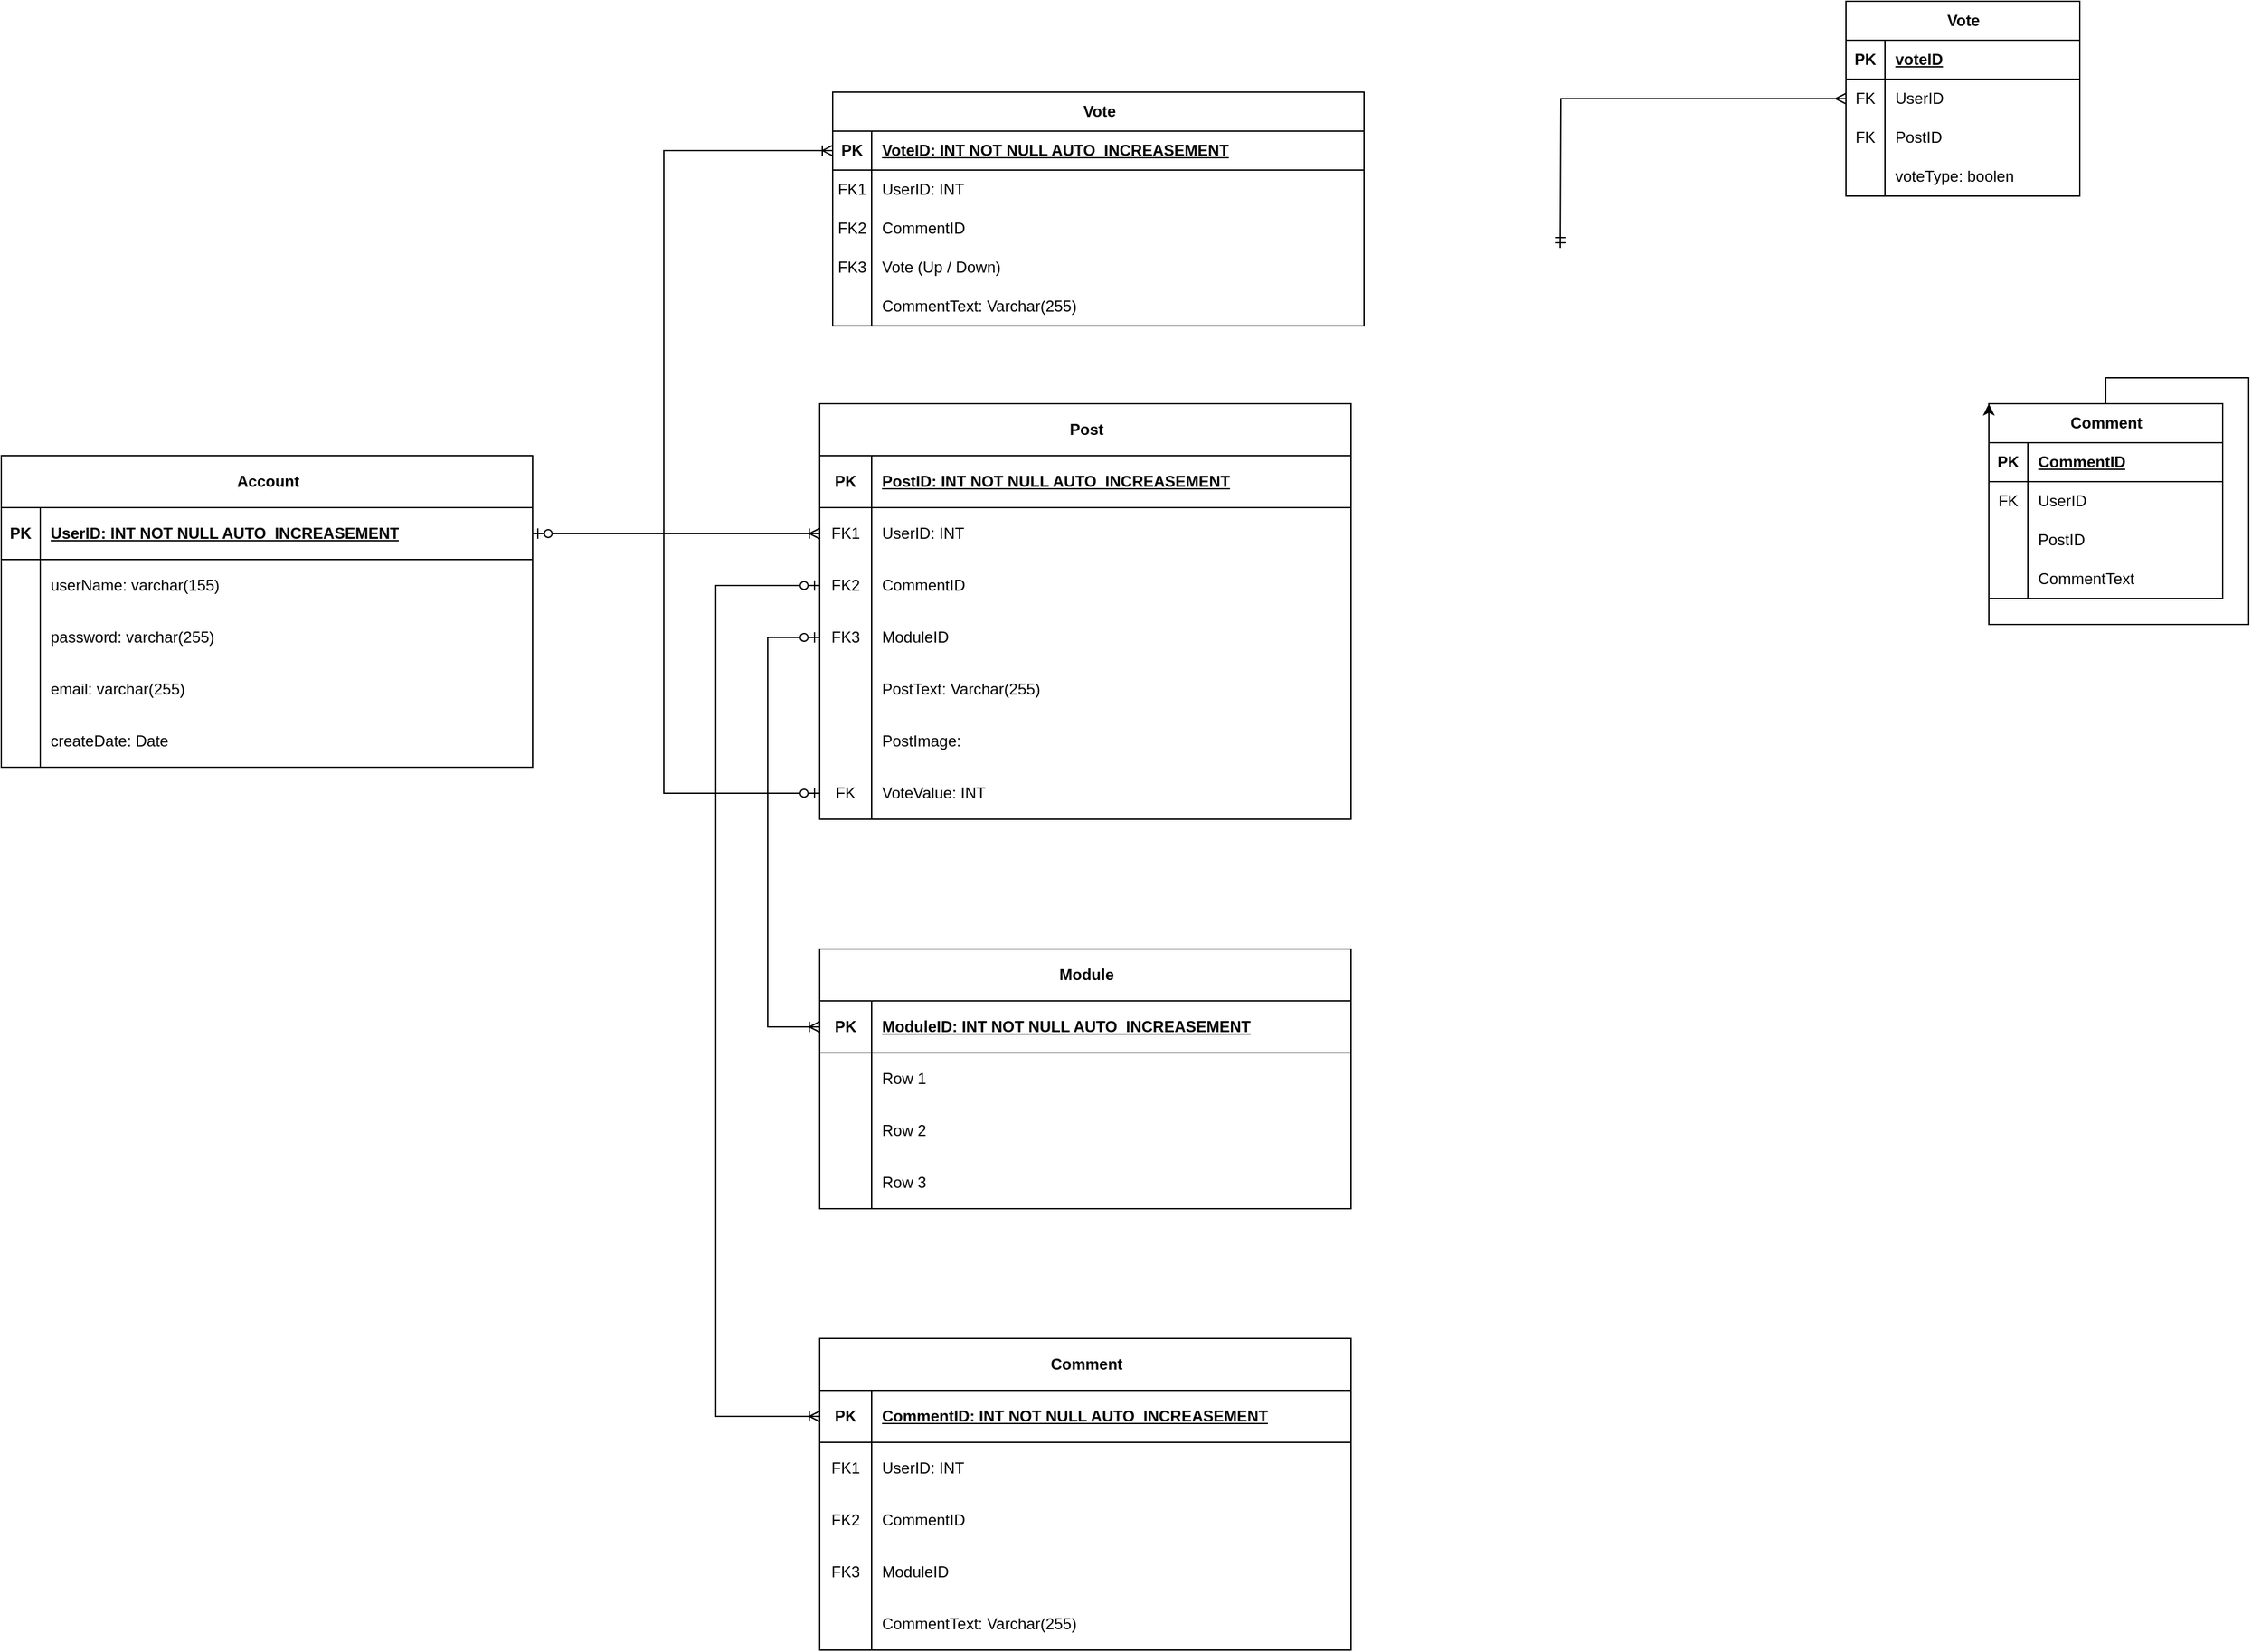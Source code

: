 <mxfile version="24.2.5" type="device">
  <diagram name="Page-1" id="0Kyx1ewyQAwjJVm6u-y_">
    <mxGraphModel dx="3163" dy="931" grid="1" gridSize="10" guides="1" tooltips="1" connect="1" arrows="1" fold="1" page="1" pageScale="1" pageWidth="827" pageHeight="1169" math="0" shadow="0">
      <root>
        <mxCell id="0" />
        <mxCell id="1" parent="0" />
        <mxCell id="4VFEQGJrhaXYCuiOVNq0-54" value="Comment" style="shape=table;startSize=30;container=1;collapsible=1;childLayout=tableLayout;fixedRows=1;rowLines=0;fontStyle=1;align=center;resizeLast=1;html=1;" parent="1" vertex="1">
          <mxGeometry x="620" y="400" width="180" height="150" as="geometry" />
        </mxCell>
        <mxCell id="4VFEQGJrhaXYCuiOVNq0-55" value="" style="shape=tableRow;horizontal=0;startSize=0;swimlaneHead=0;swimlaneBody=0;fillColor=none;collapsible=0;dropTarget=0;points=[[0,0.5],[1,0.5]];portConstraint=eastwest;top=0;left=0;right=0;bottom=1;" parent="4VFEQGJrhaXYCuiOVNq0-54" vertex="1">
          <mxGeometry y="30" width="180" height="30" as="geometry" />
        </mxCell>
        <mxCell id="4VFEQGJrhaXYCuiOVNq0-56" value="PK" style="shape=partialRectangle;connectable=0;fillColor=none;top=0;left=0;bottom=0;right=0;fontStyle=1;overflow=hidden;whiteSpace=wrap;html=1;" parent="4VFEQGJrhaXYCuiOVNq0-55" vertex="1">
          <mxGeometry width="30" height="30" as="geometry">
            <mxRectangle width="30" height="30" as="alternateBounds" />
          </mxGeometry>
        </mxCell>
        <mxCell id="4VFEQGJrhaXYCuiOVNq0-57" value="CommentID" style="shape=partialRectangle;connectable=0;fillColor=none;top=0;left=0;bottom=0;right=0;align=left;spacingLeft=6;fontStyle=5;overflow=hidden;whiteSpace=wrap;html=1;" parent="4VFEQGJrhaXYCuiOVNq0-55" vertex="1">
          <mxGeometry x="30" width="150" height="30" as="geometry">
            <mxRectangle width="150" height="30" as="alternateBounds" />
          </mxGeometry>
        </mxCell>
        <mxCell id="4VFEQGJrhaXYCuiOVNq0-58" value="" style="shape=tableRow;horizontal=0;startSize=0;swimlaneHead=0;swimlaneBody=0;fillColor=none;collapsible=0;dropTarget=0;points=[[0,0.5],[1,0.5]];portConstraint=eastwest;top=0;left=0;right=0;bottom=0;" parent="4VFEQGJrhaXYCuiOVNq0-54" vertex="1">
          <mxGeometry y="60" width="180" height="30" as="geometry" />
        </mxCell>
        <mxCell id="4VFEQGJrhaXYCuiOVNq0-59" value="FK" style="shape=partialRectangle;connectable=0;fillColor=none;top=0;left=0;bottom=0;right=0;editable=1;overflow=hidden;whiteSpace=wrap;html=1;" parent="4VFEQGJrhaXYCuiOVNq0-58" vertex="1">
          <mxGeometry width="30" height="30" as="geometry">
            <mxRectangle width="30" height="30" as="alternateBounds" />
          </mxGeometry>
        </mxCell>
        <mxCell id="4VFEQGJrhaXYCuiOVNq0-60" value="UserID" style="shape=partialRectangle;connectable=0;fillColor=none;top=0;left=0;bottom=0;right=0;align=left;spacingLeft=6;overflow=hidden;whiteSpace=wrap;html=1;" parent="4VFEQGJrhaXYCuiOVNq0-58" vertex="1">
          <mxGeometry x="30" width="150" height="30" as="geometry">
            <mxRectangle width="150" height="30" as="alternateBounds" />
          </mxGeometry>
        </mxCell>
        <mxCell id="4VFEQGJrhaXYCuiOVNq0-61" value="" style="shape=tableRow;horizontal=0;startSize=0;swimlaneHead=0;swimlaneBody=0;fillColor=none;collapsible=0;dropTarget=0;points=[[0,0.5],[1,0.5]];portConstraint=eastwest;top=0;left=0;right=0;bottom=0;" parent="4VFEQGJrhaXYCuiOVNq0-54" vertex="1">
          <mxGeometry y="90" width="180" height="30" as="geometry" />
        </mxCell>
        <mxCell id="4VFEQGJrhaXYCuiOVNq0-62" value="" style="shape=partialRectangle;connectable=0;fillColor=none;top=0;left=0;bottom=0;right=0;editable=1;overflow=hidden;whiteSpace=wrap;html=1;" parent="4VFEQGJrhaXYCuiOVNq0-61" vertex="1">
          <mxGeometry width="30" height="30" as="geometry">
            <mxRectangle width="30" height="30" as="alternateBounds" />
          </mxGeometry>
        </mxCell>
        <mxCell id="4VFEQGJrhaXYCuiOVNq0-63" value="PostID" style="shape=partialRectangle;connectable=0;fillColor=none;top=0;left=0;bottom=0;right=0;align=left;spacingLeft=6;overflow=hidden;whiteSpace=wrap;html=1;" parent="4VFEQGJrhaXYCuiOVNq0-61" vertex="1">
          <mxGeometry x="30" width="150" height="30" as="geometry">
            <mxRectangle width="150" height="30" as="alternateBounds" />
          </mxGeometry>
        </mxCell>
        <mxCell id="4VFEQGJrhaXYCuiOVNq0-93" value="" style="shape=tableRow;horizontal=0;startSize=0;swimlaneHead=0;swimlaneBody=0;fillColor=none;collapsible=0;dropTarget=0;points=[[0,0.5],[1,0.5]];portConstraint=eastwest;top=0;left=0;right=0;bottom=0;" parent="4VFEQGJrhaXYCuiOVNq0-54" vertex="1">
          <mxGeometry y="120" width="180" height="30" as="geometry" />
        </mxCell>
        <mxCell id="4VFEQGJrhaXYCuiOVNq0-94" value="" style="shape=partialRectangle;connectable=0;fillColor=none;top=0;left=0;bottom=0;right=0;editable=1;overflow=hidden;whiteSpace=wrap;html=1;" parent="4VFEQGJrhaXYCuiOVNq0-93" vertex="1">
          <mxGeometry width="30" height="30" as="geometry">
            <mxRectangle width="30" height="30" as="alternateBounds" />
          </mxGeometry>
        </mxCell>
        <mxCell id="4VFEQGJrhaXYCuiOVNq0-95" value="CommentText" style="shape=partialRectangle;connectable=0;fillColor=none;top=0;left=0;bottom=0;right=0;align=left;spacingLeft=6;overflow=hidden;whiteSpace=wrap;html=1;" parent="4VFEQGJrhaXYCuiOVNq0-93" vertex="1">
          <mxGeometry x="30" width="150" height="30" as="geometry">
            <mxRectangle width="150" height="30" as="alternateBounds" />
          </mxGeometry>
        </mxCell>
        <mxCell id="4VFEQGJrhaXYCuiOVNq0-66" value="Vote" style="shape=table;startSize=30;container=1;collapsible=1;childLayout=tableLayout;fixedRows=1;rowLines=0;fontStyle=1;align=center;resizeLast=1;html=1;" parent="1" vertex="1">
          <mxGeometry x="510" y="90" width="180" height="150" as="geometry" />
        </mxCell>
        <mxCell id="4VFEQGJrhaXYCuiOVNq0-67" value="" style="shape=tableRow;horizontal=0;startSize=0;swimlaneHead=0;swimlaneBody=0;fillColor=none;collapsible=0;dropTarget=0;points=[[0,0.5],[1,0.5]];portConstraint=eastwest;top=0;left=0;right=0;bottom=1;" parent="4VFEQGJrhaXYCuiOVNq0-66" vertex="1">
          <mxGeometry y="30" width="180" height="30" as="geometry" />
        </mxCell>
        <mxCell id="4VFEQGJrhaXYCuiOVNq0-68" value="PK" style="shape=partialRectangle;connectable=0;fillColor=none;top=0;left=0;bottom=0;right=0;fontStyle=1;overflow=hidden;whiteSpace=wrap;html=1;" parent="4VFEQGJrhaXYCuiOVNq0-67" vertex="1">
          <mxGeometry width="30" height="30" as="geometry">
            <mxRectangle width="30" height="30" as="alternateBounds" />
          </mxGeometry>
        </mxCell>
        <mxCell id="4VFEQGJrhaXYCuiOVNq0-69" value="voteID" style="shape=partialRectangle;connectable=0;fillColor=none;top=0;left=0;bottom=0;right=0;align=left;spacingLeft=6;fontStyle=5;overflow=hidden;whiteSpace=wrap;html=1;" parent="4VFEQGJrhaXYCuiOVNq0-67" vertex="1">
          <mxGeometry x="30" width="150" height="30" as="geometry">
            <mxRectangle width="150" height="30" as="alternateBounds" />
          </mxGeometry>
        </mxCell>
        <mxCell id="4VFEQGJrhaXYCuiOVNq0-70" value="" style="shape=tableRow;horizontal=0;startSize=0;swimlaneHead=0;swimlaneBody=0;fillColor=none;collapsible=0;dropTarget=0;points=[[0,0.5],[1,0.5]];portConstraint=eastwest;top=0;left=0;right=0;bottom=0;" parent="4VFEQGJrhaXYCuiOVNq0-66" vertex="1">
          <mxGeometry y="60" width="180" height="30" as="geometry" />
        </mxCell>
        <mxCell id="4VFEQGJrhaXYCuiOVNq0-71" value="FK" style="shape=partialRectangle;connectable=0;fillColor=none;top=0;left=0;bottom=0;right=0;editable=1;overflow=hidden;whiteSpace=wrap;html=1;" parent="4VFEQGJrhaXYCuiOVNq0-70" vertex="1">
          <mxGeometry width="30" height="30" as="geometry">
            <mxRectangle width="30" height="30" as="alternateBounds" />
          </mxGeometry>
        </mxCell>
        <mxCell id="4VFEQGJrhaXYCuiOVNq0-72" value="UserID" style="shape=partialRectangle;connectable=0;fillColor=none;top=0;left=0;bottom=0;right=0;align=left;spacingLeft=6;overflow=hidden;whiteSpace=wrap;html=1;" parent="4VFEQGJrhaXYCuiOVNq0-70" vertex="1">
          <mxGeometry x="30" width="150" height="30" as="geometry">
            <mxRectangle width="150" height="30" as="alternateBounds" />
          </mxGeometry>
        </mxCell>
        <mxCell id="4VFEQGJrhaXYCuiOVNq0-73" value="" style="shape=tableRow;horizontal=0;startSize=0;swimlaneHead=0;swimlaneBody=0;fillColor=none;collapsible=0;dropTarget=0;points=[[0,0.5],[1,0.5]];portConstraint=eastwest;top=0;left=0;right=0;bottom=0;" parent="4VFEQGJrhaXYCuiOVNq0-66" vertex="1">
          <mxGeometry y="90" width="180" height="30" as="geometry" />
        </mxCell>
        <mxCell id="4VFEQGJrhaXYCuiOVNq0-74" value="FK" style="shape=partialRectangle;connectable=0;fillColor=none;top=0;left=0;bottom=0;right=0;editable=1;overflow=hidden;whiteSpace=wrap;html=1;" parent="4VFEQGJrhaXYCuiOVNq0-73" vertex="1">
          <mxGeometry width="30" height="30" as="geometry">
            <mxRectangle width="30" height="30" as="alternateBounds" />
          </mxGeometry>
        </mxCell>
        <mxCell id="4VFEQGJrhaXYCuiOVNq0-75" value="PostID" style="shape=partialRectangle;connectable=0;fillColor=none;top=0;left=0;bottom=0;right=0;align=left;spacingLeft=6;overflow=hidden;whiteSpace=wrap;html=1;" parent="4VFEQGJrhaXYCuiOVNq0-73" vertex="1">
          <mxGeometry x="30" width="150" height="30" as="geometry">
            <mxRectangle width="150" height="30" as="alternateBounds" />
          </mxGeometry>
        </mxCell>
        <mxCell id="4VFEQGJrhaXYCuiOVNq0-76" value="" style="shape=tableRow;horizontal=0;startSize=0;swimlaneHead=0;swimlaneBody=0;fillColor=none;collapsible=0;dropTarget=0;points=[[0,0.5],[1,0.5]];portConstraint=eastwest;top=0;left=0;right=0;bottom=0;" parent="4VFEQGJrhaXYCuiOVNq0-66" vertex="1">
          <mxGeometry y="120" width="180" height="30" as="geometry" />
        </mxCell>
        <mxCell id="4VFEQGJrhaXYCuiOVNq0-77" value="" style="shape=partialRectangle;connectable=0;fillColor=none;top=0;left=0;bottom=0;right=0;editable=1;overflow=hidden;whiteSpace=wrap;html=1;" parent="4VFEQGJrhaXYCuiOVNq0-76" vertex="1">
          <mxGeometry width="30" height="30" as="geometry">
            <mxRectangle width="30" height="30" as="alternateBounds" />
          </mxGeometry>
        </mxCell>
        <mxCell id="4VFEQGJrhaXYCuiOVNq0-78" value="voteType: boolen" style="shape=partialRectangle;connectable=0;fillColor=none;top=0;left=0;bottom=0;right=0;align=left;spacingLeft=6;overflow=hidden;whiteSpace=wrap;html=1;" parent="4VFEQGJrhaXYCuiOVNq0-76" vertex="1">
          <mxGeometry x="30" width="150" height="30" as="geometry">
            <mxRectangle width="150" height="30" as="alternateBounds" />
          </mxGeometry>
        </mxCell>
        <mxCell id="4VFEQGJrhaXYCuiOVNq0-80" value="" style="endArrow=ERmandOne;html=1;rounded=0;edgeStyle=orthogonalEdgeStyle;exitX=0;exitY=0.5;exitDx=0;exitDy=0;endFill=0;startFill=0;startArrow=ERmany;" parent="1" source="4VFEQGJrhaXYCuiOVNq0-70" edge="1">
          <mxGeometry width="50" height="50" relative="1" as="geometry">
            <mxPoint x="310" y="475" as="sourcePoint" />
            <mxPoint x="290" y="280" as="targetPoint" />
          </mxGeometry>
        </mxCell>
        <mxCell id="4VFEQGJrhaXYCuiOVNq0-120" value="Module" style="shape=table;startSize=40;container=1;collapsible=1;childLayout=tableLayout;fixedRows=1;rowLines=0;fontStyle=1;align=center;resizeLast=1;html=1;" parent="1" vertex="1">
          <mxGeometry x="-280" y="820" width="409" height="200" as="geometry" />
        </mxCell>
        <mxCell id="4VFEQGJrhaXYCuiOVNq0-121" value="" style="shape=tableRow;horizontal=0;startSize=0;swimlaneHead=0;swimlaneBody=0;fillColor=none;collapsible=0;dropTarget=0;points=[[0,0.5],[1,0.5]];portConstraint=eastwest;top=0;left=0;right=0;bottom=1;" parent="4VFEQGJrhaXYCuiOVNq0-120" vertex="1">
          <mxGeometry y="40" width="409" height="40" as="geometry" />
        </mxCell>
        <mxCell id="4VFEQGJrhaXYCuiOVNq0-122" value="PK" style="shape=partialRectangle;connectable=0;fillColor=none;top=0;left=0;bottom=0;right=0;fontStyle=1;overflow=hidden;whiteSpace=wrap;html=1;" parent="4VFEQGJrhaXYCuiOVNq0-121" vertex="1">
          <mxGeometry width="40" height="40" as="geometry">
            <mxRectangle width="40" height="40" as="alternateBounds" />
          </mxGeometry>
        </mxCell>
        <mxCell id="4VFEQGJrhaXYCuiOVNq0-123" value="ModuleID: INT NOT NULL AUTO_INCREASEMENT" style="shape=partialRectangle;connectable=0;fillColor=none;top=0;left=0;bottom=0;right=0;align=left;spacingLeft=6;fontStyle=5;overflow=hidden;whiteSpace=wrap;html=1;" parent="4VFEQGJrhaXYCuiOVNq0-121" vertex="1">
          <mxGeometry x="40" width="369" height="40" as="geometry">
            <mxRectangle width="369" height="40" as="alternateBounds" />
          </mxGeometry>
        </mxCell>
        <mxCell id="4VFEQGJrhaXYCuiOVNq0-124" value="" style="shape=tableRow;horizontal=0;startSize=0;swimlaneHead=0;swimlaneBody=0;fillColor=none;collapsible=0;dropTarget=0;points=[[0,0.5],[1,0.5]];portConstraint=eastwest;top=0;left=0;right=0;bottom=0;" parent="4VFEQGJrhaXYCuiOVNq0-120" vertex="1">
          <mxGeometry y="80" width="409" height="40" as="geometry" />
        </mxCell>
        <mxCell id="4VFEQGJrhaXYCuiOVNq0-125" value="" style="shape=partialRectangle;connectable=0;fillColor=none;top=0;left=0;bottom=0;right=0;editable=1;overflow=hidden;whiteSpace=wrap;html=1;" parent="4VFEQGJrhaXYCuiOVNq0-124" vertex="1">
          <mxGeometry width="40" height="40" as="geometry">
            <mxRectangle width="40" height="40" as="alternateBounds" />
          </mxGeometry>
        </mxCell>
        <mxCell id="4VFEQGJrhaXYCuiOVNq0-126" value="Row 1" style="shape=partialRectangle;connectable=0;fillColor=none;top=0;left=0;bottom=0;right=0;align=left;spacingLeft=6;overflow=hidden;whiteSpace=wrap;html=1;" parent="4VFEQGJrhaXYCuiOVNq0-124" vertex="1">
          <mxGeometry x="40" width="369" height="40" as="geometry">
            <mxRectangle width="369" height="40" as="alternateBounds" />
          </mxGeometry>
        </mxCell>
        <mxCell id="4VFEQGJrhaXYCuiOVNq0-127" value="" style="shape=tableRow;horizontal=0;startSize=0;swimlaneHead=0;swimlaneBody=0;fillColor=none;collapsible=0;dropTarget=0;points=[[0,0.5],[1,0.5]];portConstraint=eastwest;top=0;left=0;right=0;bottom=0;" parent="4VFEQGJrhaXYCuiOVNq0-120" vertex="1">
          <mxGeometry y="120" width="409" height="40" as="geometry" />
        </mxCell>
        <mxCell id="4VFEQGJrhaXYCuiOVNq0-128" value="" style="shape=partialRectangle;connectable=0;fillColor=none;top=0;left=0;bottom=0;right=0;editable=1;overflow=hidden;whiteSpace=wrap;html=1;" parent="4VFEQGJrhaXYCuiOVNq0-127" vertex="1">
          <mxGeometry width="40" height="40" as="geometry">
            <mxRectangle width="40" height="40" as="alternateBounds" />
          </mxGeometry>
        </mxCell>
        <mxCell id="4VFEQGJrhaXYCuiOVNq0-129" value="Row 2" style="shape=partialRectangle;connectable=0;fillColor=none;top=0;left=0;bottom=0;right=0;align=left;spacingLeft=6;overflow=hidden;whiteSpace=wrap;html=1;" parent="4VFEQGJrhaXYCuiOVNq0-127" vertex="1">
          <mxGeometry x="40" width="369" height="40" as="geometry">
            <mxRectangle width="369" height="40" as="alternateBounds" />
          </mxGeometry>
        </mxCell>
        <mxCell id="4VFEQGJrhaXYCuiOVNq0-130" value="" style="shape=tableRow;horizontal=0;startSize=0;swimlaneHead=0;swimlaneBody=0;fillColor=none;collapsible=0;dropTarget=0;points=[[0,0.5],[1,0.5]];portConstraint=eastwest;top=0;left=0;right=0;bottom=0;" parent="4VFEQGJrhaXYCuiOVNq0-120" vertex="1">
          <mxGeometry y="160" width="409" height="40" as="geometry" />
        </mxCell>
        <mxCell id="4VFEQGJrhaXYCuiOVNq0-131" value="" style="shape=partialRectangle;connectable=0;fillColor=none;top=0;left=0;bottom=0;right=0;editable=1;overflow=hidden;whiteSpace=wrap;html=1;" parent="4VFEQGJrhaXYCuiOVNq0-130" vertex="1">
          <mxGeometry width="40" height="40" as="geometry">
            <mxRectangle width="40" height="40" as="alternateBounds" />
          </mxGeometry>
        </mxCell>
        <mxCell id="4VFEQGJrhaXYCuiOVNq0-132" value="Row 3" style="shape=partialRectangle;connectable=0;fillColor=none;top=0;left=0;bottom=0;right=0;align=left;spacingLeft=6;overflow=hidden;whiteSpace=wrap;html=1;" parent="4VFEQGJrhaXYCuiOVNq0-130" vertex="1">
          <mxGeometry x="40" width="369" height="40" as="geometry">
            <mxRectangle width="369" height="40" as="alternateBounds" />
          </mxGeometry>
        </mxCell>
        <mxCell id="4VFEQGJrhaXYCuiOVNq0-134" value="Account" style="shape=table;startSize=40;container=1;collapsible=1;childLayout=tableLayout;fixedRows=1;rowLines=0;fontStyle=1;align=center;resizeLast=1;html=1;" parent="1" vertex="1">
          <mxGeometry x="-910" y="440" width="409" height="240" as="geometry" />
        </mxCell>
        <mxCell id="4VFEQGJrhaXYCuiOVNq0-135" value="" style="shape=tableRow;horizontal=0;startSize=0;swimlaneHead=0;swimlaneBody=0;fillColor=none;collapsible=0;dropTarget=0;points=[[0,0.5],[1,0.5]];portConstraint=eastwest;top=0;left=0;right=0;bottom=1;" parent="4VFEQGJrhaXYCuiOVNq0-134" vertex="1">
          <mxGeometry y="40" width="409" height="40" as="geometry" />
        </mxCell>
        <mxCell id="4VFEQGJrhaXYCuiOVNq0-136" value="PK" style="shape=partialRectangle;connectable=0;fillColor=none;top=0;left=0;bottom=0;right=0;fontStyle=1;overflow=hidden;whiteSpace=wrap;html=1;" parent="4VFEQGJrhaXYCuiOVNq0-135" vertex="1">
          <mxGeometry width="30" height="40" as="geometry">
            <mxRectangle width="30" height="40" as="alternateBounds" />
          </mxGeometry>
        </mxCell>
        <mxCell id="4VFEQGJrhaXYCuiOVNq0-137" value="UserID: INT NOT NULL AUTO_INCREASEMENT" style="shape=partialRectangle;connectable=0;fillColor=none;top=0;left=0;bottom=0;right=0;align=left;spacingLeft=6;fontStyle=5;overflow=hidden;whiteSpace=wrap;html=1;" parent="4VFEQGJrhaXYCuiOVNq0-135" vertex="1">
          <mxGeometry x="30" width="379" height="40" as="geometry">
            <mxRectangle width="379" height="40" as="alternateBounds" />
          </mxGeometry>
        </mxCell>
        <mxCell id="4VFEQGJrhaXYCuiOVNq0-138" value="" style="shape=tableRow;horizontal=0;startSize=0;swimlaneHead=0;swimlaneBody=0;fillColor=none;collapsible=0;dropTarget=0;points=[[0,0.5],[1,0.5]];portConstraint=eastwest;top=0;left=0;right=0;bottom=0;" parent="4VFEQGJrhaXYCuiOVNq0-134" vertex="1">
          <mxGeometry y="80" width="409" height="40" as="geometry" />
        </mxCell>
        <mxCell id="4VFEQGJrhaXYCuiOVNq0-139" value="" style="shape=partialRectangle;connectable=0;fillColor=none;top=0;left=0;bottom=0;right=0;editable=1;overflow=hidden;whiteSpace=wrap;html=1;" parent="4VFEQGJrhaXYCuiOVNq0-138" vertex="1">
          <mxGeometry width="30" height="40" as="geometry">
            <mxRectangle width="30" height="40" as="alternateBounds" />
          </mxGeometry>
        </mxCell>
        <mxCell id="4VFEQGJrhaXYCuiOVNq0-140" value="userName: varchar(155)" style="shape=partialRectangle;connectable=0;fillColor=none;top=0;left=0;bottom=0;right=0;align=left;spacingLeft=6;overflow=hidden;whiteSpace=wrap;html=1;" parent="4VFEQGJrhaXYCuiOVNq0-138" vertex="1">
          <mxGeometry x="30" width="379" height="40" as="geometry">
            <mxRectangle width="379" height="40" as="alternateBounds" />
          </mxGeometry>
        </mxCell>
        <mxCell id="4VFEQGJrhaXYCuiOVNq0-141" value="" style="shape=tableRow;horizontal=0;startSize=0;swimlaneHead=0;swimlaneBody=0;fillColor=none;collapsible=0;dropTarget=0;points=[[0,0.5],[1,0.5]];portConstraint=eastwest;top=0;left=0;right=0;bottom=0;" parent="4VFEQGJrhaXYCuiOVNq0-134" vertex="1">
          <mxGeometry y="120" width="409" height="40" as="geometry" />
        </mxCell>
        <mxCell id="4VFEQGJrhaXYCuiOVNq0-142" value="" style="shape=partialRectangle;connectable=0;fillColor=none;top=0;left=0;bottom=0;right=0;editable=1;overflow=hidden;whiteSpace=wrap;html=1;" parent="4VFEQGJrhaXYCuiOVNq0-141" vertex="1">
          <mxGeometry width="30" height="40" as="geometry">
            <mxRectangle width="30" height="40" as="alternateBounds" />
          </mxGeometry>
        </mxCell>
        <mxCell id="4VFEQGJrhaXYCuiOVNq0-143" value="password: varchar(255)" style="shape=partialRectangle;connectable=0;fillColor=none;top=0;left=0;bottom=0;right=0;align=left;spacingLeft=6;overflow=hidden;whiteSpace=wrap;html=1;" parent="4VFEQGJrhaXYCuiOVNq0-141" vertex="1">
          <mxGeometry x="30" width="379" height="40" as="geometry">
            <mxRectangle width="379" height="40" as="alternateBounds" />
          </mxGeometry>
        </mxCell>
        <mxCell id="4VFEQGJrhaXYCuiOVNq0-144" value="" style="shape=tableRow;horizontal=0;startSize=0;swimlaneHead=0;swimlaneBody=0;fillColor=none;collapsible=0;dropTarget=0;points=[[0,0.5],[1,0.5]];portConstraint=eastwest;top=0;left=0;right=0;bottom=0;" parent="4VFEQGJrhaXYCuiOVNq0-134" vertex="1">
          <mxGeometry y="160" width="409" height="40" as="geometry" />
        </mxCell>
        <mxCell id="4VFEQGJrhaXYCuiOVNq0-145" value="" style="shape=partialRectangle;connectable=0;fillColor=none;top=0;left=0;bottom=0;right=0;editable=1;overflow=hidden;whiteSpace=wrap;html=1;" parent="4VFEQGJrhaXYCuiOVNq0-144" vertex="1">
          <mxGeometry width="30" height="40" as="geometry">
            <mxRectangle width="30" height="40" as="alternateBounds" />
          </mxGeometry>
        </mxCell>
        <mxCell id="4VFEQGJrhaXYCuiOVNq0-146" value="email: varchar(255)" style="shape=partialRectangle;connectable=0;fillColor=none;top=0;left=0;bottom=0;right=0;align=left;spacingLeft=6;overflow=hidden;whiteSpace=wrap;html=1;" parent="4VFEQGJrhaXYCuiOVNq0-144" vertex="1">
          <mxGeometry x="30" width="379" height="40" as="geometry">
            <mxRectangle width="379" height="40" as="alternateBounds" />
          </mxGeometry>
        </mxCell>
        <mxCell id="4VFEQGJrhaXYCuiOVNq0-147" value="" style="shape=tableRow;horizontal=0;startSize=0;swimlaneHead=0;swimlaneBody=0;fillColor=none;collapsible=0;dropTarget=0;points=[[0,0.5],[1,0.5]];portConstraint=eastwest;top=0;left=0;right=0;bottom=0;" parent="4VFEQGJrhaXYCuiOVNq0-134" vertex="1">
          <mxGeometry y="200" width="409" height="40" as="geometry" />
        </mxCell>
        <mxCell id="4VFEQGJrhaXYCuiOVNq0-148" value="" style="shape=partialRectangle;connectable=0;fillColor=none;top=0;left=0;bottom=0;right=0;editable=1;overflow=hidden;whiteSpace=wrap;html=1;" parent="4VFEQGJrhaXYCuiOVNq0-147" vertex="1">
          <mxGeometry width="30" height="40" as="geometry">
            <mxRectangle width="30" height="40" as="alternateBounds" />
          </mxGeometry>
        </mxCell>
        <mxCell id="4VFEQGJrhaXYCuiOVNq0-149" value="createDate: Date" style="shape=partialRectangle;connectable=0;fillColor=none;top=0;left=0;bottom=0;right=0;align=left;spacingLeft=6;overflow=hidden;whiteSpace=wrap;html=1;" parent="4VFEQGJrhaXYCuiOVNq0-147" vertex="1">
          <mxGeometry x="30" width="379" height="40" as="geometry">
            <mxRectangle width="379" height="40" as="alternateBounds" />
          </mxGeometry>
        </mxCell>
        <mxCell id="4VFEQGJrhaXYCuiOVNq0-150" value="Post" style="shape=table;startSize=40;container=1;collapsible=1;childLayout=tableLayout;fixedRows=1;rowLines=0;fontStyle=1;align=center;resizeLast=1;html=1;" parent="1" vertex="1">
          <mxGeometry x="-280" y="400" width="409" height="320" as="geometry" />
        </mxCell>
        <mxCell id="4VFEQGJrhaXYCuiOVNq0-151" value="" style="shape=tableRow;horizontal=0;startSize=0;swimlaneHead=0;swimlaneBody=0;fillColor=none;collapsible=0;dropTarget=0;points=[[0,0.5],[1,0.5]];portConstraint=eastwest;top=0;left=0;right=0;bottom=1;" parent="4VFEQGJrhaXYCuiOVNq0-150" vertex="1">
          <mxGeometry y="40" width="409" height="40" as="geometry" />
        </mxCell>
        <mxCell id="4VFEQGJrhaXYCuiOVNq0-152" value="PK" style="shape=partialRectangle;connectable=0;fillColor=none;top=0;left=0;bottom=0;right=0;fontStyle=1;overflow=hidden;whiteSpace=wrap;html=1;" parent="4VFEQGJrhaXYCuiOVNq0-151" vertex="1">
          <mxGeometry width="40" height="40" as="geometry">
            <mxRectangle width="40" height="40" as="alternateBounds" />
          </mxGeometry>
        </mxCell>
        <mxCell id="4VFEQGJrhaXYCuiOVNq0-153" value="PostID: INT NOT NULL AUTO_INCREASEMENT" style="shape=partialRectangle;connectable=0;fillColor=none;top=0;left=0;bottom=0;right=0;align=left;spacingLeft=6;fontStyle=5;overflow=hidden;whiteSpace=wrap;html=1;" parent="4VFEQGJrhaXYCuiOVNq0-151" vertex="1">
          <mxGeometry x="40" width="369" height="40" as="geometry">
            <mxRectangle width="369" height="40" as="alternateBounds" />
          </mxGeometry>
        </mxCell>
        <mxCell id="4VFEQGJrhaXYCuiOVNq0-154" value="" style="shape=tableRow;horizontal=0;startSize=0;swimlaneHead=0;swimlaneBody=0;fillColor=none;collapsible=0;dropTarget=0;points=[[0,0.5],[1,0.5]];portConstraint=eastwest;top=0;left=0;right=0;bottom=0;" parent="4VFEQGJrhaXYCuiOVNq0-150" vertex="1">
          <mxGeometry y="80" width="409" height="40" as="geometry" />
        </mxCell>
        <mxCell id="4VFEQGJrhaXYCuiOVNq0-155" value="FK1" style="shape=partialRectangle;connectable=0;fillColor=none;top=0;left=0;bottom=0;right=0;editable=1;overflow=hidden;whiteSpace=wrap;html=1;" parent="4VFEQGJrhaXYCuiOVNq0-154" vertex="1">
          <mxGeometry width="40" height="40" as="geometry">
            <mxRectangle width="40" height="40" as="alternateBounds" />
          </mxGeometry>
        </mxCell>
        <mxCell id="4VFEQGJrhaXYCuiOVNq0-156" value="UserID: INT" style="shape=partialRectangle;connectable=0;fillColor=none;top=0;left=0;bottom=0;right=0;align=left;spacingLeft=6;overflow=hidden;whiteSpace=wrap;html=1;" parent="4VFEQGJrhaXYCuiOVNq0-154" vertex="1">
          <mxGeometry x="40" width="369" height="40" as="geometry">
            <mxRectangle width="369" height="40" as="alternateBounds" />
          </mxGeometry>
        </mxCell>
        <mxCell id="4VFEQGJrhaXYCuiOVNq0-157" value="" style="shape=tableRow;horizontal=0;startSize=0;swimlaneHead=0;swimlaneBody=0;fillColor=none;collapsible=0;dropTarget=0;points=[[0,0.5],[1,0.5]];portConstraint=eastwest;top=0;left=0;right=0;bottom=0;" parent="4VFEQGJrhaXYCuiOVNq0-150" vertex="1">
          <mxGeometry y="120" width="409" height="40" as="geometry" />
        </mxCell>
        <mxCell id="4VFEQGJrhaXYCuiOVNq0-158" value="FK2" style="shape=partialRectangle;connectable=0;fillColor=none;top=0;left=0;bottom=0;right=0;editable=1;overflow=hidden;whiteSpace=wrap;html=1;" parent="4VFEQGJrhaXYCuiOVNq0-157" vertex="1">
          <mxGeometry width="40" height="40" as="geometry">
            <mxRectangle width="40" height="40" as="alternateBounds" />
          </mxGeometry>
        </mxCell>
        <mxCell id="4VFEQGJrhaXYCuiOVNq0-159" value="CommentID" style="shape=partialRectangle;connectable=0;fillColor=none;top=0;left=0;bottom=0;right=0;align=left;spacingLeft=6;overflow=hidden;whiteSpace=wrap;html=1;" parent="4VFEQGJrhaXYCuiOVNq0-157" vertex="1">
          <mxGeometry x="40" width="369" height="40" as="geometry">
            <mxRectangle width="369" height="40" as="alternateBounds" />
          </mxGeometry>
        </mxCell>
        <mxCell id="4VFEQGJrhaXYCuiOVNq0-160" value="" style="shape=tableRow;horizontal=0;startSize=0;swimlaneHead=0;swimlaneBody=0;fillColor=none;collapsible=0;dropTarget=0;points=[[0,0.5],[1,0.5]];portConstraint=eastwest;top=0;left=0;right=0;bottom=0;" parent="4VFEQGJrhaXYCuiOVNq0-150" vertex="1">
          <mxGeometry y="160" width="409" height="40" as="geometry" />
        </mxCell>
        <mxCell id="4VFEQGJrhaXYCuiOVNq0-161" value="FK3" style="shape=partialRectangle;connectable=0;fillColor=none;top=0;left=0;bottom=0;right=0;editable=1;overflow=hidden;whiteSpace=wrap;html=1;" parent="4VFEQGJrhaXYCuiOVNq0-160" vertex="1">
          <mxGeometry width="40" height="40" as="geometry">
            <mxRectangle width="40" height="40" as="alternateBounds" />
          </mxGeometry>
        </mxCell>
        <mxCell id="4VFEQGJrhaXYCuiOVNq0-162" value="ModuleID" style="shape=partialRectangle;connectable=0;fillColor=none;top=0;left=0;bottom=0;right=0;align=left;spacingLeft=6;overflow=hidden;whiteSpace=wrap;html=1;" parent="4VFEQGJrhaXYCuiOVNq0-160" vertex="1">
          <mxGeometry x="40" width="369" height="40" as="geometry">
            <mxRectangle width="369" height="40" as="alternateBounds" />
          </mxGeometry>
        </mxCell>
        <mxCell id="4VFEQGJrhaXYCuiOVNq0-163" value="" style="shape=tableRow;horizontal=0;startSize=0;swimlaneHead=0;swimlaneBody=0;fillColor=none;collapsible=0;dropTarget=0;points=[[0,0.5],[1,0.5]];portConstraint=eastwest;top=0;left=0;right=0;bottom=0;" parent="4VFEQGJrhaXYCuiOVNq0-150" vertex="1">
          <mxGeometry y="200" width="409" height="40" as="geometry" />
        </mxCell>
        <mxCell id="4VFEQGJrhaXYCuiOVNq0-164" value="" style="shape=partialRectangle;connectable=0;fillColor=none;top=0;left=0;bottom=0;right=0;editable=1;overflow=hidden;whiteSpace=wrap;html=1;" parent="4VFEQGJrhaXYCuiOVNq0-163" vertex="1">
          <mxGeometry width="40" height="40" as="geometry">
            <mxRectangle width="40" height="40" as="alternateBounds" />
          </mxGeometry>
        </mxCell>
        <mxCell id="4VFEQGJrhaXYCuiOVNq0-165" value="PostText: Varchar(255)" style="shape=partialRectangle;connectable=0;fillColor=none;top=0;left=0;bottom=0;right=0;align=left;spacingLeft=6;overflow=hidden;whiteSpace=wrap;html=1;" parent="4VFEQGJrhaXYCuiOVNq0-163" vertex="1">
          <mxGeometry x="40" width="369" height="40" as="geometry">
            <mxRectangle width="369" height="40" as="alternateBounds" />
          </mxGeometry>
        </mxCell>
        <mxCell id="4VFEQGJrhaXYCuiOVNq0-166" value="" style="shape=tableRow;horizontal=0;startSize=0;swimlaneHead=0;swimlaneBody=0;fillColor=none;collapsible=0;dropTarget=0;points=[[0,0.5],[1,0.5]];portConstraint=eastwest;top=0;left=0;right=0;bottom=0;" parent="4VFEQGJrhaXYCuiOVNq0-150" vertex="1">
          <mxGeometry y="240" width="409" height="40" as="geometry" />
        </mxCell>
        <mxCell id="4VFEQGJrhaXYCuiOVNq0-167" value="" style="shape=partialRectangle;connectable=0;fillColor=none;top=0;left=0;bottom=0;right=0;editable=1;overflow=hidden;whiteSpace=wrap;html=1;" parent="4VFEQGJrhaXYCuiOVNq0-166" vertex="1">
          <mxGeometry width="40" height="40" as="geometry">
            <mxRectangle width="40" height="40" as="alternateBounds" />
          </mxGeometry>
        </mxCell>
        <mxCell id="4VFEQGJrhaXYCuiOVNq0-168" value="PostImage:" style="shape=partialRectangle;connectable=0;fillColor=none;top=0;left=0;bottom=0;right=0;align=left;spacingLeft=6;overflow=hidden;whiteSpace=wrap;html=1;" parent="4VFEQGJrhaXYCuiOVNq0-166" vertex="1">
          <mxGeometry x="40" width="369" height="40" as="geometry">
            <mxRectangle width="369" height="40" as="alternateBounds" />
          </mxGeometry>
        </mxCell>
        <mxCell id="4VFEQGJrhaXYCuiOVNq0-204" value="" style="shape=tableRow;horizontal=0;startSize=0;swimlaneHead=0;swimlaneBody=0;fillColor=none;collapsible=0;dropTarget=0;points=[[0,0.5],[1,0.5]];portConstraint=eastwest;top=0;left=0;right=0;bottom=0;" parent="4VFEQGJrhaXYCuiOVNq0-150" vertex="1">
          <mxGeometry y="280" width="409" height="40" as="geometry" />
        </mxCell>
        <mxCell id="4VFEQGJrhaXYCuiOVNq0-205" value="FK" style="shape=partialRectangle;connectable=0;fillColor=none;top=0;left=0;bottom=0;right=0;editable=1;overflow=hidden;whiteSpace=wrap;html=1;" parent="4VFEQGJrhaXYCuiOVNq0-204" vertex="1">
          <mxGeometry width="40" height="40" as="geometry">
            <mxRectangle width="40" height="40" as="alternateBounds" />
          </mxGeometry>
        </mxCell>
        <mxCell id="4VFEQGJrhaXYCuiOVNq0-206" value="VoteValue: INT" style="shape=partialRectangle;connectable=0;fillColor=none;top=0;left=0;bottom=0;right=0;align=left;spacingLeft=6;overflow=hidden;whiteSpace=wrap;html=1;" parent="4VFEQGJrhaXYCuiOVNq0-204" vertex="1">
          <mxGeometry x="40" width="369" height="40" as="geometry">
            <mxRectangle width="369" height="40" as="alternateBounds" />
          </mxGeometry>
        </mxCell>
        <mxCell id="4VFEQGJrhaXYCuiOVNq0-169" value="&lt;div&gt;Comment&lt;/div&gt;" style="shape=table;startSize=40;container=1;collapsible=1;childLayout=tableLayout;fixedRows=1;rowLines=0;fontStyle=1;align=center;resizeLast=1;html=1;" parent="1" vertex="1">
          <mxGeometry x="-280" y="1120" width="409" height="240" as="geometry" />
        </mxCell>
        <mxCell id="4VFEQGJrhaXYCuiOVNq0-170" value="" style="shape=tableRow;horizontal=0;startSize=0;swimlaneHead=0;swimlaneBody=0;fillColor=none;collapsible=0;dropTarget=0;points=[[0,0.5],[1,0.5]];portConstraint=eastwest;top=0;left=0;right=0;bottom=1;" parent="4VFEQGJrhaXYCuiOVNq0-169" vertex="1">
          <mxGeometry y="40" width="409" height="40" as="geometry" />
        </mxCell>
        <mxCell id="4VFEQGJrhaXYCuiOVNq0-171" value="PK" style="shape=partialRectangle;connectable=0;fillColor=none;top=0;left=0;bottom=0;right=0;fontStyle=1;overflow=hidden;whiteSpace=wrap;html=1;" parent="4VFEQGJrhaXYCuiOVNq0-170" vertex="1">
          <mxGeometry width="40" height="40" as="geometry">
            <mxRectangle width="40" height="40" as="alternateBounds" />
          </mxGeometry>
        </mxCell>
        <mxCell id="4VFEQGJrhaXYCuiOVNq0-172" value="CommentID: INT NOT NULL AUTO_INCREASEMENT" style="shape=partialRectangle;connectable=0;fillColor=none;top=0;left=0;bottom=0;right=0;align=left;spacingLeft=6;fontStyle=5;overflow=hidden;whiteSpace=wrap;html=1;" parent="4VFEQGJrhaXYCuiOVNq0-170" vertex="1">
          <mxGeometry x="40" width="369" height="40" as="geometry">
            <mxRectangle width="369" height="40" as="alternateBounds" />
          </mxGeometry>
        </mxCell>
        <mxCell id="4VFEQGJrhaXYCuiOVNq0-173" value="" style="shape=tableRow;horizontal=0;startSize=0;swimlaneHead=0;swimlaneBody=0;fillColor=none;collapsible=0;dropTarget=0;points=[[0,0.5],[1,0.5]];portConstraint=eastwest;top=0;left=0;right=0;bottom=0;" parent="4VFEQGJrhaXYCuiOVNq0-169" vertex="1">
          <mxGeometry y="80" width="409" height="40" as="geometry" />
        </mxCell>
        <mxCell id="4VFEQGJrhaXYCuiOVNq0-174" value="FK1" style="shape=partialRectangle;connectable=0;fillColor=none;top=0;left=0;bottom=0;right=0;editable=1;overflow=hidden;whiteSpace=wrap;html=1;" parent="4VFEQGJrhaXYCuiOVNq0-173" vertex="1">
          <mxGeometry width="40" height="40" as="geometry">
            <mxRectangle width="40" height="40" as="alternateBounds" />
          </mxGeometry>
        </mxCell>
        <mxCell id="4VFEQGJrhaXYCuiOVNq0-175" value="UserID: INT" style="shape=partialRectangle;connectable=0;fillColor=none;top=0;left=0;bottom=0;right=0;align=left;spacingLeft=6;overflow=hidden;whiteSpace=wrap;html=1;" parent="4VFEQGJrhaXYCuiOVNq0-173" vertex="1">
          <mxGeometry x="40" width="369" height="40" as="geometry">
            <mxRectangle width="369" height="40" as="alternateBounds" />
          </mxGeometry>
        </mxCell>
        <mxCell id="4VFEQGJrhaXYCuiOVNq0-176" value="" style="shape=tableRow;horizontal=0;startSize=0;swimlaneHead=0;swimlaneBody=0;fillColor=none;collapsible=0;dropTarget=0;points=[[0,0.5],[1,0.5]];portConstraint=eastwest;top=0;left=0;right=0;bottom=0;" parent="4VFEQGJrhaXYCuiOVNq0-169" vertex="1">
          <mxGeometry y="120" width="409" height="40" as="geometry" />
        </mxCell>
        <mxCell id="4VFEQGJrhaXYCuiOVNq0-177" value="FK2" style="shape=partialRectangle;connectable=0;fillColor=none;top=0;left=0;bottom=0;right=0;editable=1;overflow=hidden;whiteSpace=wrap;html=1;" parent="4VFEQGJrhaXYCuiOVNq0-176" vertex="1">
          <mxGeometry width="40" height="40" as="geometry">
            <mxRectangle width="40" height="40" as="alternateBounds" />
          </mxGeometry>
        </mxCell>
        <mxCell id="4VFEQGJrhaXYCuiOVNq0-178" value="CommentID" style="shape=partialRectangle;connectable=0;fillColor=none;top=0;left=0;bottom=0;right=0;align=left;spacingLeft=6;overflow=hidden;whiteSpace=wrap;html=1;" parent="4VFEQGJrhaXYCuiOVNq0-176" vertex="1">
          <mxGeometry x="40" width="369" height="40" as="geometry">
            <mxRectangle width="369" height="40" as="alternateBounds" />
          </mxGeometry>
        </mxCell>
        <mxCell id="4VFEQGJrhaXYCuiOVNq0-179" value="" style="shape=tableRow;horizontal=0;startSize=0;swimlaneHead=0;swimlaneBody=0;fillColor=none;collapsible=0;dropTarget=0;points=[[0,0.5],[1,0.5]];portConstraint=eastwest;top=0;left=0;right=0;bottom=0;" parent="4VFEQGJrhaXYCuiOVNq0-169" vertex="1">
          <mxGeometry y="160" width="409" height="40" as="geometry" />
        </mxCell>
        <mxCell id="4VFEQGJrhaXYCuiOVNq0-180" value="FK3" style="shape=partialRectangle;connectable=0;fillColor=none;top=0;left=0;bottom=0;right=0;editable=1;overflow=hidden;whiteSpace=wrap;html=1;" parent="4VFEQGJrhaXYCuiOVNq0-179" vertex="1">
          <mxGeometry width="40" height="40" as="geometry">
            <mxRectangle width="40" height="40" as="alternateBounds" />
          </mxGeometry>
        </mxCell>
        <mxCell id="4VFEQGJrhaXYCuiOVNq0-181" value="ModuleID" style="shape=partialRectangle;connectable=0;fillColor=none;top=0;left=0;bottom=0;right=0;align=left;spacingLeft=6;overflow=hidden;whiteSpace=wrap;html=1;" parent="4VFEQGJrhaXYCuiOVNq0-179" vertex="1">
          <mxGeometry x="40" width="369" height="40" as="geometry">
            <mxRectangle width="369" height="40" as="alternateBounds" />
          </mxGeometry>
        </mxCell>
        <mxCell id="4VFEQGJrhaXYCuiOVNq0-182" value="" style="shape=tableRow;horizontal=0;startSize=0;swimlaneHead=0;swimlaneBody=0;fillColor=none;collapsible=0;dropTarget=0;points=[[0,0.5],[1,0.5]];portConstraint=eastwest;top=0;left=0;right=0;bottom=0;" parent="4VFEQGJrhaXYCuiOVNq0-169" vertex="1">
          <mxGeometry y="200" width="409" height="40" as="geometry" />
        </mxCell>
        <mxCell id="4VFEQGJrhaXYCuiOVNq0-183" value="" style="shape=partialRectangle;connectable=0;fillColor=none;top=0;left=0;bottom=0;right=0;editable=1;overflow=hidden;whiteSpace=wrap;html=1;" parent="4VFEQGJrhaXYCuiOVNq0-182" vertex="1">
          <mxGeometry width="40" height="40" as="geometry">
            <mxRectangle width="40" height="40" as="alternateBounds" />
          </mxGeometry>
        </mxCell>
        <mxCell id="4VFEQGJrhaXYCuiOVNq0-184" value="CommentText: Varchar(255)" style="shape=partialRectangle;connectable=0;fillColor=none;top=0;left=0;bottom=0;right=0;align=left;spacingLeft=6;overflow=hidden;whiteSpace=wrap;html=1;" parent="4VFEQGJrhaXYCuiOVNq0-182" vertex="1">
          <mxGeometry x="40" width="369" height="40" as="geometry">
            <mxRectangle width="369" height="40" as="alternateBounds" />
          </mxGeometry>
        </mxCell>
        <mxCell id="4VFEQGJrhaXYCuiOVNq0-188" value="&lt;div&gt;Vote&lt;/div&gt;" style="shape=table;startSize=30;container=1;collapsible=1;childLayout=tableLayout;fixedRows=1;rowLines=0;fontStyle=1;align=center;resizeLast=1;html=1;" parent="1" vertex="1">
          <mxGeometry x="-270" y="160" width="409" height="180" as="geometry" />
        </mxCell>
        <mxCell id="4VFEQGJrhaXYCuiOVNq0-189" value="" style="shape=tableRow;horizontal=0;startSize=0;swimlaneHead=0;swimlaneBody=0;fillColor=none;collapsible=0;dropTarget=0;points=[[0,0.5],[1,0.5]];portConstraint=eastwest;top=0;left=0;right=0;bottom=1;" parent="4VFEQGJrhaXYCuiOVNq0-188" vertex="1">
          <mxGeometry y="30" width="409" height="30" as="geometry" />
        </mxCell>
        <mxCell id="4VFEQGJrhaXYCuiOVNq0-190" value="PK" style="shape=partialRectangle;connectable=0;fillColor=none;top=0;left=0;bottom=0;right=0;fontStyle=1;overflow=hidden;whiteSpace=wrap;html=1;" parent="4VFEQGJrhaXYCuiOVNq0-189" vertex="1">
          <mxGeometry width="30" height="30" as="geometry">
            <mxRectangle width="30" height="30" as="alternateBounds" />
          </mxGeometry>
        </mxCell>
        <mxCell id="4VFEQGJrhaXYCuiOVNq0-191" value="VoteID: INT NOT NULL AUTO_INCREASEMENT" style="shape=partialRectangle;connectable=0;fillColor=none;top=0;left=0;bottom=0;right=0;align=left;spacingLeft=6;fontStyle=5;overflow=hidden;whiteSpace=wrap;html=1;" parent="4VFEQGJrhaXYCuiOVNq0-189" vertex="1">
          <mxGeometry x="30" width="379" height="30" as="geometry">
            <mxRectangle width="379" height="30" as="alternateBounds" />
          </mxGeometry>
        </mxCell>
        <mxCell id="4VFEQGJrhaXYCuiOVNq0-192" value="" style="shape=tableRow;horizontal=0;startSize=0;swimlaneHead=0;swimlaneBody=0;fillColor=none;collapsible=0;dropTarget=0;points=[[0,0.5],[1,0.5]];portConstraint=eastwest;top=0;left=0;right=0;bottom=0;" parent="4VFEQGJrhaXYCuiOVNq0-188" vertex="1">
          <mxGeometry y="60" width="409" height="30" as="geometry" />
        </mxCell>
        <mxCell id="4VFEQGJrhaXYCuiOVNq0-193" value="FK1" style="shape=partialRectangle;connectable=0;fillColor=none;top=0;left=0;bottom=0;right=0;editable=1;overflow=hidden;whiteSpace=wrap;html=1;" parent="4VFEQGJrhaXYCuiOVNq0-192" vertex="1">
          <mxGeometry width="30" height="30" as="geometry">
            <mxRectangle width="30" height="30" as="alternateBounds" />
          </mxGeometry>
        </mxCell>
        <mxCell id="4VFEQGJrhaXYCuiOVNq0-194" value="UserID: INT" style="shape=partialRectangle;connectable=0;fillColor=none;top=0;left=0;bottom=0;right=0;align=left;spacingLeft=6;overflow=hidden;whiteSpace=wrap;html=1;" parent="4VFEQGJrhaXYCuiOVNq0-192" vertex="1">
          <mxGeometry x="30" width="379" height="30" as="geometry">
            <mxRectangle width="379" height="30" as="alternateBounds" />
          </mxGeometry>
        </mxCell>
        <mxCell id="4VFEQGJrhaXYCuiOVNq0-195" value="" style="shape=tableRow;horizontal=0;startSize=0;swimlaneHead=0;swimlaneBody=0;fillColor=none;collapsible=0;dropTarget=0;points=[[0,0.5],[1,0.5]];portConstraint=eastwest;top=0;left=0;right=0;bottom=0;" parent="4VFEQGJrhaXYCuiOVNq0-188" vertex="1">
          <mxGeometry y="90" width="409" height="30" as="geometry" />
        </mxCell>
        <mxCell id="4VFEQGJrhaXYCuiOVNq0-196" value="FK2" style="shape=partialRectangle;connectable=0;fillColor=none;top=0;left=0;bottom=0;right=0;editable=1;overflow=hidden;whiteSpace=wrap;html=1;" parent="4VFEQGJrhaXYCuiOVNq0-195" vertex="1">
          <mxGeometry width="30" height="30" as="geometry">
            <mxRectangle width="30" height="30" as="alternateBounds" />
          </mxGeometry>
        </mxCell>
        <mxCell id="4VFEQGJrhaXYCuiOVNq0-197" value="CommentID" style="shape=partialRectangle;connectable=0;fillColor=none;top=0;left=0;bottom=0;right=0;align=left;spacingLeft=6;overflow=hidden;whiteSpace=wrap;html=1;" parent="4VFEQGJrhaXYCuiOVNq0-195" vertex="1">
          <mxGeometry x="30" width="379" height="30" as="geometry">
            <mxRectangle width="379" height="30" as="alternateBounds" />
          </mxGeometry>
        </mxCell>
        <mxCell id="4VFEQGJrhaXYCuiOVNq0-198" value="" style="shape=tableRow;horizontal=0;startSize=0;swimlaneHead=0;swimlaneBody=0;fillColor=none;collapsible=0;dropTarget=0;points=[[0,0.5],[1,0.5]];portConstraint=eastwest;top=0;left=0;right=0;bottom=0;" parent="4VFEQGJrhaXYCuiOVNq0-188" vertex="1">
          <mxGeometry y="120" width="409" height="30" as="geometry" />
        </mxCell>
        <mxCell id="4VFEQGJrhaXYCuiOVNq0-199" value="FK3" style="shape=partialRectangle;connectable=0;fillColor=none;top=0;left=0;bottom=0;right=0;editable=1;overflow=hidden;whiteSpace=wrap;html=1;" parent="4VFEQGJrhaXYCuiOVNq0-198" vertex="1">
          <mxGeometry width="30" height="30" as="geometry">
            <mxRectangle width="30" height="30" as="alternateBounds" />
          </mxGeometry>
        </mxCell>
        <mxCell id="4VFEQGJrhaXYCuiOVNq0-200" value="Vote (Up / Down)" style="shape=partialRectangle;connectable=0;fillColor=none;top=0;left=0;bottom=0;right=0;align=left;spacingLeft=6;overflow=hidden;whiteSpace=wrap;html=1;" parent="4VFEQGJrhaXYCuiOVNq0-198" vertex="1">
          <mxGeometry x="30" width="379" height="30" as="geometry">
            <mxRectangle width="379" height="30" as="alternateBounds" />
          </mxGeometry>
        </mxCell>
        <mxCell id="4VFEQGJrhaXYCuiOVNq0-201" value="" style="shape=tableRow;horizontal=0;startSize=0;swimlaneHead=0;swimlaneBody=0;fillColor=none;collapsible=0;dropTarget=0;points=[[0,0.5],[1,0.5]];portConstraint=eastwest;top=0;left=0;right=0;bottom=0;" parent="4VFEQGJrhaXYCuiOVNq0-188" vertex="1">
          <mxGeometry y="150" width="409" height="30" as="geometry" />
        </mxCell>
        <mxCell id="4VFEQGJrhaXYCuiOVNq0-202" value="" style="shape=partialRectangle;connectable=0;fillColor=none;top=0;left=0;bottom=0;right=0;editable=1;overflow=hidden;whiteSpace=wrap;html=1;" parent="4VFEQGJrhaXYCuiOVNq0-201" vertex="1">
          <mxGeometry width="30" height="30" as="geometry">
            <mxRectangle width="30" height="30" as="alternateBounds" />
          </mxGeometry>
        </mxCell>
        <mxCell id="4VFEQGJrhaXYCuiOVNq0-203" value="CommentText: Varchar(255)" style="shape=partialRectangle;connectable=0;fillColor=none;top=0;left=0;bottom=0;right=0;align=left;spacingLeft=6;overflow=hidden;whiteSpace=wrap;html=1;" parent="4VFEQGJrhaXYCuiOVNq0-201" vertex="1">
          <mxGeometry x="30" width="379" height="30" as="geometry">
            <mxRectangle width="379" height="30" as="alternateBounds" />
          </mxGeometry>
        </mxCell>
        <mxCell id="4VFEQGJrhaXYCuiOVNq0-208" value="" style="fontSize=12;html=1;endArrow=ERoneToMany;startArrow=ERzeroToOne;rounded=0;exitX=1;exitY=0.5;exitDx=0;exitDy=0;entryX=0;entryY=0.5;entryDx=0;entryDy=0;" parent="1" source="4VFEQGJrhaXYCuiOVNq0-135" target="4VFEQGJrhaXYCuiOVNq0-154" edge="1">
          <mxGeometry width="100" height="100" relative="1" as="geometry">
            <mxPoint x="-280" y="520" as="sourcePoint" />
            <mxPoint x="-180" y="420" as="targetPoint" />
          </mxGeometry>
        </mxCell>
        <mxCell id="4VFEQGJrhaXYCuiOVNq0-209" value="" style="fontSize=12;html=1;endArrow=ERoneToMany;startArrow=ERzeroToOne;rounded=0;exitX=0;exitY=0.5;exitDx=0;exitDy=0;entryX=0;entryY=0.5;entryDx=0;entryDy=0;edgeStyle=orthogonalEdgeStyle;" parent="1" source="4VFEQGJrhaXYCuiOVNq0-160" target="4VFEQGJrhaXYCuiOVNq0-121" edge="1">
          <mxGeometry width="100" height="100" relative="1" as="geometry">
            <mxPoint x="-540" y="700" as="sourcePoint" />
            <mxPoint x="-369" y="700" as="targetPoint" />
            <Array as="points">
              <mxPoint x="-320" y="580" />
              <mxPoint x="-320" y="880" />
            </Array>
          </mxGeometry>
        </mxCell>
        <mxCell id="4VFEQGJrhaXYCuiOVNq0-211" value="" style="fontSize=12;html=1;endArrow=ERoneToMany;startArrow=ERzeroToOne;rounded=0;exitX=0;exitY=0.5;exitDx=0;exitDy=0;entryX=0;entryY=0.5;entryDx=0;entryDy=0;edgeStyle=orthogonalEdgeStyle;" parent="1" source="4VFEQGJrhaXYCuiOVNq0-157" target="4VFEQGJrhaXYCuiOVNq0-170" edge="1">
          <mxGeometry width="100" height="100" relative="1" as="geometry">
            <mxPoint x="-413.96" y="660" as="sourcePoint" />
            <mxPoint x="-423.96" y="830" as="targetPoint" />
            <Array as="points">
              <mxPoint x="-360" y="540" />
              <mxPoint x="-360" y="1180" />
            </Array>
          </mxGeometry>
        </mxCell>
        <mxCell id="4VFEQGJrhaXYCuiOVNq0-212" value="" style="fontSize=12;html=1;endArrow=ERoneToMany;startArrow=ERzeroToOne;rounded=0;exitX=0;exitY=0.5;exitDx=0;exitDy=0;entryX=0;entryY=0.5;entryDx=0;entryDy=0;edgeStyle=orthogonalEdgeStyle;" parent="1" source="4VFEQGJrhaXYCuiOVNq0-204" target="4VFEQGJrhaXYCuiOVNq0-189" edge="1">
          <mxGeometry width="100" height="100" relative="1" as="geometry">
            <mxPoint x="-270" y="590" as="sourcePoint" />
            <mxPoint x="-270" y="910" as="targetPoint" />
            <Array as="points">
              <mxPoint x="-400" y="700" />
              <mxPoint x="-400" y="205" />
            </Array>
          </mxGeometry>
        </mxCell>
        <mxCell id="iFTKXzwgjesZMqoDmP0b-1" style="edgeStyle=orthogonalEdgeStyle;rounded=0;orthogonalLoop=1;jettySize=auto;html=1;exitX=0.5;exitY=0;exitDx=0;exitDy=0;entryX=0;entryY=0;entryDx=0;entryDy=0;" edge="1" parent="1" source="4VFEQGJrhaXYCuiOVNq0-54" target="4VFEQGJrhaXYCuiOVNq0-54">
          <mxGeometry relative="1" as="geometry" />
        </mxCell>
      </root>
    </mxGraphModel>
  </diagram>
</mxfile>
